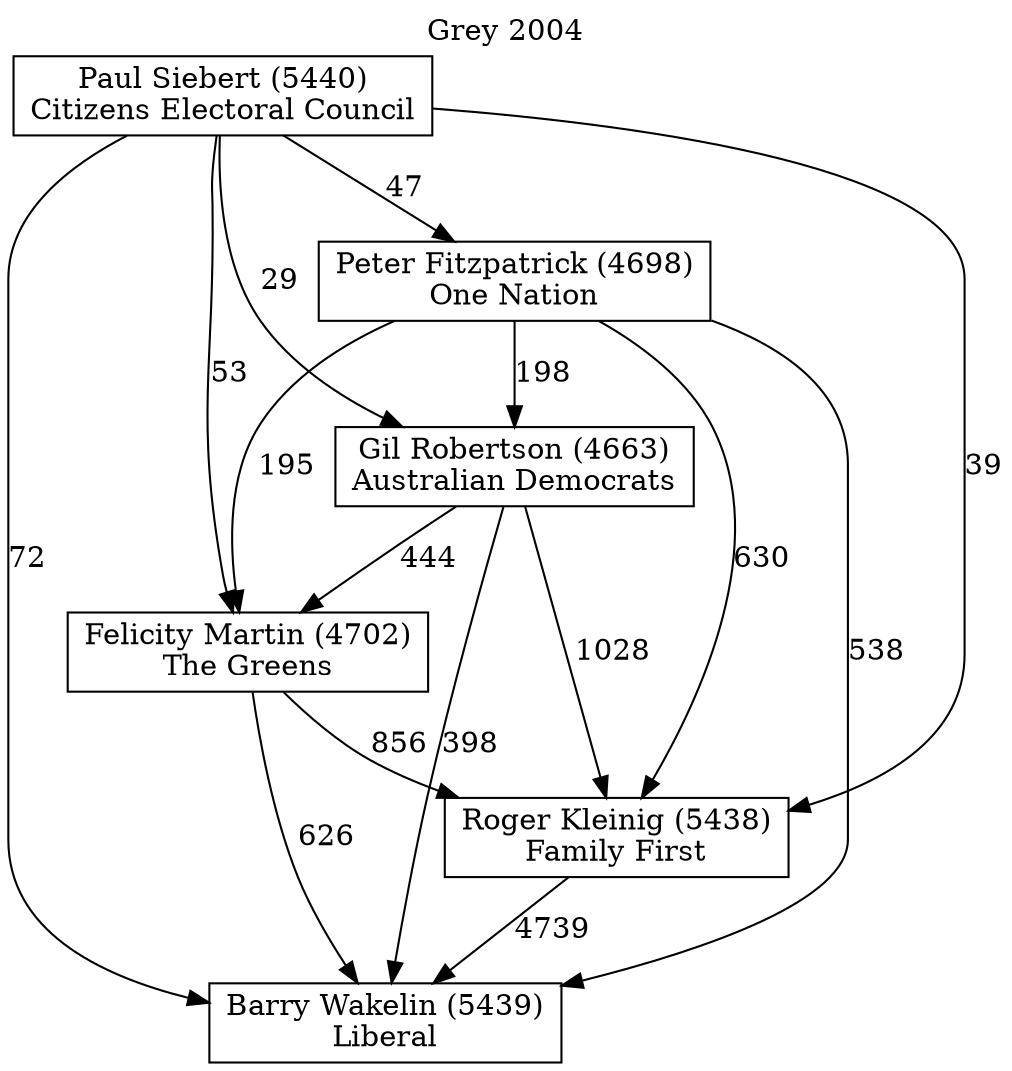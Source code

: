 // House preference flow
digraph "Barry Wakelin (5439)_Grey_2004" {
	graph [label="Grey 2004" labelloc=t mclimit=10]
	node [shape=box]
	"Barry Wakelin (5439)" [label="Barry Wakelin (5439)
Liberal"]
	"Roger Kleinig (5438)" [label="Roger Kleinig (5438)
Family First"]
	"Felicity Martin (4702)" [label="Felicity Martin (4702)
The Greens"]
	"Gil Robertson (4663)" [label="Gil Robertson (4663)
Australian Democrats"]
	"Peter Fitzpatrick (4698)" [label="Peter Fitzpatrick (4698)
One Nation"]
	"Paul Siebert (5440)" [label="Paul Siebert (5440)
Citizens Electoral Council"]
	"Roger Kleinig (5438)" -> "Barry Wakelin (5439)" [label=4739]
	"Felicity Martin (4702)" -> "Roger Kleinig (5438)" [label=856]
	"Gil Robertson (4663)" -> "Felicity Martin (4702)" [label=444]
	"Peter Fitzpatrick (4698)" -> "Gil Robertson (4663)" [label=198]
	"Paul Siebert (5440)" -> "Peter Fitzpatrick (4698)" [label=47]
	"Felicity Martin (4702)" -> "Barry Wakelin (5439)" [label=626]
	"Gil Robertson (4663)" -> "Barry Wakelin (5439)" [label=398]
	"Peter Fitzpatrick (4698)" -> "Barry Wakelin (5439)" [label=538]
	"Paul Siebert (5440)" -> "Barry Wakelin (5439)" [label=72]
	"Paul Siebert (5440)" -> "Gil Robertson (4663)" [label=29]
	"Peter Fitzpatrick (4698)" -> "Felicity Martin (4702)" [label=195]
	"Paul Siebert (5440)" -> "Felicity Martin (4702)" [label=53]
	"Gil Robertson (4663)" -> "Roger Kleinig (5438)" [label=1028]
	"Peter Fitzpatrick (4698)" -> "Roger Kleinig (5438)" [label=630]
	"Paul Siebert (5440)" -> "Roger Kleinig (5438)" [label=39]
}
